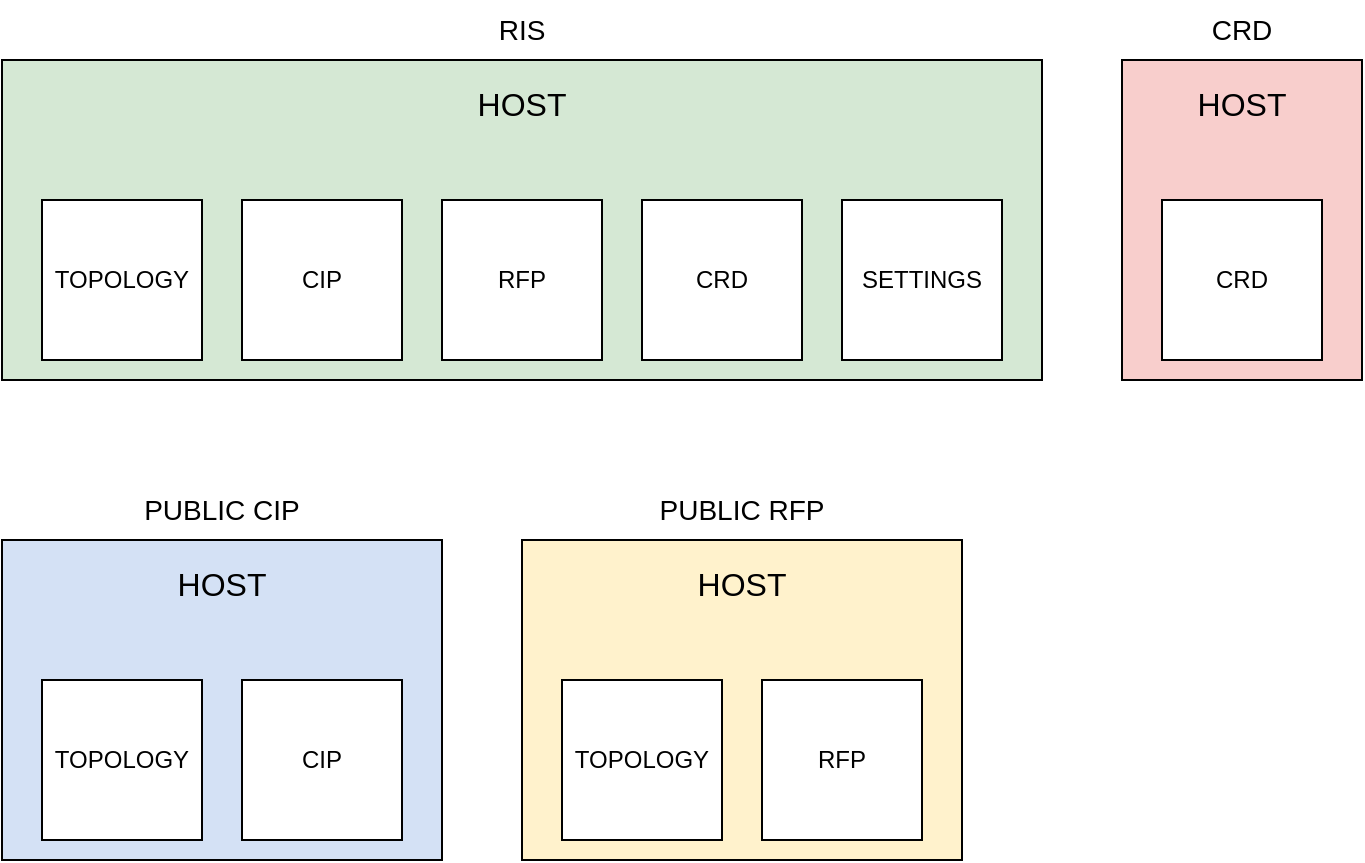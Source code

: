 <mxfile version="24.8.3">
  <diagram name="Page-1" id="6O1cr4mBH4c5QLP21h-N">
    <mxGraphModel dx="1647" dy="933" grid="1" gridSize="10" guides="1" tooltips="1" connect="1" arrows="1" fold="1" page="1" pageScale="1" pageWidth="1169" pageHeight="827" math="0" shadow="0">
      <root>
        <mxCell id="0" />
        <mxCell id="1" parent="0" />
        <mxCell id="Oc67pFwe3cu9w0bqrP2Q-1" value="&lt;div style=&quot;font-size: 16px;&quot;&gt;&lt;font style=&quot;font-size: 16px;&quot;&gt;HOST&lt;/font&gt;&lt;/div&gt;&lt;div style=&quot;font-size: 16px;&quot;&gt;&lt;font style=&quot;font-size: 16px;&quot;&gt;&lt;br&gt;&lt;/font&gt;&lt;/div&gt;&lt;div style=&quot;font-size: 16px;&quot;&gt;&lt;font style=&quot;font-size: 16px;&quot;&gt;&lt;br&gt;&lt;/font&gt;&lt;/div&gt;&lt;div style=&quot;font-size: 16px;&quot;&gt;&lt;font style=&quot;font-size: 16px;&quot;&gt;&lt;br&gt;&lt;/font&gt;&lt;/div&gt;&lt;div style=&quot;font-size: 16px;&quot;&gt;&lt;font style=&quot;font-size: 16px;&quot;&gt;&lt;br&gt;&lt;/font&gt;&lt;/div&gt;&lt;div style=&quot;font-size: 16px;&quot;&gt;&lt;font style=&quot;font-size: 16px;&quot;&gt;&lt;br&gt;&lt;/font&gt;&lt;/div&gt;&lt;div style=&quot;font-size: 16px;&quot;&gt;&lt;font style=&quot;font-size: 16px;&quot;&gt;&lt;br&gt;&lt;/font&gt;&lt;/div&gt;" style="whiteSpace=wrap;html=1;fillColor=#D5E8D4;" vertex="1" parent="1">
          <mxGeometry x="40" y="80" width="520" height="160" as="geometry" />
        </mxCell>
        <mxCell id="Oc67pFwe3cu9w0bqrP2Q-2" value="TOPOLOGY" style="whiteSpace=wrap;html=1;aspect=fixed;" vertex="1" parent="1">
          <mxGeometry x="60" y="150" width="80" height="80" as="geometry" />
        </mxCell>
        <mxCell id="Oc67pFwe3cu9w0bqrP2Q-4" value="CIP" style="whiteSpace=wrap;html=1;aspect=fixed;" vertex="1" parent="1">
          <mxGeometry x="160" y="150" width="80" height="80" as="geometry" />
        </mxCell>
        <mxCell id="Oc67pFwe3cu9w0bqrP2Q-5" value="RFP" style="whiteSpace=wrap;html=1;aspect=fixed;" vertex="1" parent="1">
          <mxGeometry x="260" y="150" width="80" height="80" as="geometry" />
        </mxCell>
        <mxCell id="Oc67pFwe3cu9w0bqrP2Q-6" value="CRD" style="whiteSpace=wrap;html=1;aspect=fixed;" vertex="1" parent="1">
          <mxGeometry x="360" y="150" width="80" height="80" as="geometry" />
        </mxCell>
        <mxCell id="Oc67pFwe3cu9w0bqrP2Q-7" value="SETTINGS" style="whiteSpace=wrap;html=1;aspect=fixed;" vertex="1" parent="1">
          <mxGeometry x="460" y="150" width="80" height="80" as="geometry" />
        </mxCell>
        <mxCell id="Oc67pFwe3cu9w0bqrP2Q-8" value="&lt;div style=&quot;font-size: 16px;&quot;&gt;&lt;font style=&quot;font-size: 16px;&quot;&gt;HOST&lt;/font&gt;&lt;/div&gt;&lt;div style=&quot;font-size: 16px;&quot;&gt;&lt;font style=&quot;font-size: 16px;&quot;&gt;&lt;br&gt;&lt;/font&gt;&lt;/div&gt;&lt;div style=&quot;font-size: 16px;&quot;&gt;&lt;font style=&quot;font-size: 16px;&quot;&gt;&lt;br&gt;&lt;/font&gt;&lt;/div&gt;&lt;div style=&quot;font-size: 16px;&quot;&gt;&lt;font style=&quot;font-size: 16px;&quot;&gt;&lt;br&gt;&lt;/font&gt;&lt;/div&gt;&lt;div style=&quot;font-size: 16px;&quot;&gt;&lt;font style=&quot;font-size: 16px;&quot;&gt;&lt;br&gt;&lt;/font&gt;&lt;/div&gt;&lt;div style=&quot;font-size: 16px;&quot;&gt;&lt;font style=&quot;font-size: 16px;&quot;&gt;&lt;br&gt;&lt;/font&gt;&lt;/div&gt;&lt;div style=&quot;font-size: 16px;&quot;&gt;&lt;font style=&quot;font-size: 16px;&quot;&gt;&lt;br&gt;&lt;/font&gt;&lt;/div&gt;" style="whiteSpace=wrap;html=1;fillColor=#D4E1F5;" vertex="1" parent="1">
          <mxGeometry x="40" y="320" width="220" height="160" as="geometry" />
        </mxCell>
        <mxCell id="Oc67pFwe3cu9w0bqrP2Q-9" value="TOPOLOGY" style="whiteSpace=wrap;html=1;aspect=fixed;" vertex="1" parent="1">
          <mxGeometry x="60" y="390" width="80" height="80" as="geometry" />
        </mxCell>
        <mxCell id="Oc67pFwe3cu9w0bqrP2Q-10" value="CIP" style="whiteSpace=wrap;html=1;aspect=fixed;" vertex="1" parent="1">
          <mxGeometry x="160" y="390" width="80" height="80" as="geometry" />
        </mxCell>
        <mxCell id="Oc67pFwe3cu9w0bqrP2Q-14" value="&lt;div style=&quot;font-size: 16px;&quot;&gt;&lt;font style=&quot;font-size: 16px;&quot;&gt;HOST&lt;/font&gt;&lt;/div&gt;&lt;div style=&quot;font-size: 16px;&quot;&gt;&lt;font style=&quot;font-size: 16px;&quot;&gt;&lt;br&gt;&lt;/font&gt;&lt;/div&gt;&lt;div style=&quot;font-size: 16px;&quot;&gt;&lt;font style=&quot;font-size: 16px;&quot;&gt;&lt;br&gt;&lt;/font&gt;&lt;/div&gt;&lt;div style=&quot;font-size: 16px;&quot;&gt;&lt;font style=&quot;font-size: 16px;&quot;&gt;&lt;br&gt;&lt;/font&gt;&lt;/div&gt;&lt;div style=&quot;font-size: 16px;&quot;&gt;&lt;font style=&quot;font-size: 16px;&quot;&gt;&lt;br&gt;&lt;/font&gt;&lt;/div&gt;&lt;div style=&quot;font-size: 16px;&quot;&gt;&lt;font style=&quot;font-size: 16px;&quot;&gt;&lt;br&gt;&lt;/font&gt;&lt;/div&gt;&lt;div style=&quot;font-size: 16px;&quot;&gt;&lt;font style=&quot;font-size: 16px;&quot;&gt;&lt;br&gt;&lt;/font&gt;&lt;/div&gt;" style="whiteSpace=wrap;html=1;fillColor=#FFF2CC;" vertex="1" parent="1">
          <mxGeometry x="300" y="320" width="220" height="160" as="geometry" />
        </mxCell>
        <mxCell id="Oc67pFwe3cu9w0bqrP2Q-15" value="TOPOLOGY" style="whiteSpace=wrap;html=1;aspect=fixed;" vertex="1" parent="1">
          <mxGeometry x="320" y="390" width="80" height="80" as="geometry" />
        </mxCell>
        <mxCell id="Oc67pFwe3cu9w0bqrP2Q-17" value="RFP" style="whiteSpace=wrap;html=1;aspect=fixed;" vertex="1" parent="1">
          <mxGeometry x="420" y="390" width="80" height="80" as="geometry" />
        </mxCell>
        <mxCell id="Oc67pFwe3cu9w0bqrP2Q-20" value="&lt;div style=&quot;font-size: 16px;&quot;&gt;&lt;font style=&quot;font-size: 16px;&quot;&gt;HOST&lt;/font&gt;&lt;/div&gt;&lt;div style=&quot;font-size: 16px;&quot;&gt;&lt;font style=&quot;font-size: 16px;&quot;&gt;&lt;br&gt;&lt;/font&gt;&lt;/div&gt;&lt;div style=&quot;font-size: 16px;&quot;&gt;&lt;font style=&quot;font-size: 16px;&quot;&gt;&lt;br&gt;&lt;/font&gt;&lt;/div&gt;&lt;div style=&quot;font-size: 16px;&quot;&gt;&lt;font style=&quot;font-size: 16px;&quot;&gt;&lt;br&gt;&lt;/font&gt;&lt;/div&gt;&lt;div style=&quot;font-size: 16px;&quot;&gt;&lt;font style=&quot;font-size: 16px;&quot;&gt;&lt;br&gt;&lt;/font&gt;&lt;/div&gt;&lt;div style=&quot;font-size: 16px;&quot;&gt;&lt;font style=&quot;font-size: 16px;&quot;&gt;&lt;br&gt;&lt;/font&gt;&lt;/div&gt;&lt;div style=&quot;font-size: 16px;&quot;&gt;&lt;font style=&quot;font-size: 16px;&quot;&gt;&lt;br&gt;&lt;/font&gt;&lt;/div&gt;" style="whiteSpace=wrap;html=1;fillColor=#F8CECC;" vertex="1" parent="1">
          <mxGeometry x="600" y="80" width="120" height="160" as="geometry" />
        </mxCell>
        <mxCell id="Oc67pFwe3cu9w0bqrP2Q-23" value="&lt;div&gt;CRD&lt;/div&gt;" style="whiteSpace=wrap;html=1;aspect=fixed;" vertex="1" parent="1">
          <mxGeometry x="620" y="150" width="80" height="80" as="geometry" />
        </mxCell>
        <mxCell id="Oc67pFwe3cu9w0bqrP2Q-29" value="RIS" style="text;html=1;align=center;verticalAlign=middle;whiteSpace=wrap;rounded=0;fontSize=14;" vertex="1" parent="1">
          <mxGeometry x="40" y="50" width="520" height="30" as="geometry" />
        </mxCell>
        <mxCell id="Oc67pFwe3cu9w0bqrP2Q-30" value="CRD" style="text;html=1;align=center;verticalAlign=middle;whiteSpace=wrap;rounded=0;fontSize=14;" vertex="1" parent="1">
          <mxGeometry x="600" y="50" width="120" height="30" as="geometry" />
        </mxCell>
        <mxCell id="Oc67pFwe3cu9w0bqrP2Q-31" value="&lt;div&gt;PUBLIC CIP&lt;/div&gt;" style="text;html=1;align=center;verticalAlign=middle;whiteSpace=wrap;rounded=0;fontSize=14;" vertex="1" parent="1">
          <mxGeometry x="40" y="290" width="220" height="30" as="geometry" />
        </mxCell>
        <mxCell id="Oc67pFwe3cu9w0bqrP2Q-32" value="&lt;div&gt;PUBLIC RFP&lt;br&gt;&lt;/div&gt;" style="text;html=1;align=center;verticalAlign=middle;whiteSpace=wrap;rounded=0;fontSize=14;" vertex="1" parent="1">
          <mxGeometry x="300" y="290" width="220" height="30" as="geometry" />
        </mxCell>
      </root>
    </mxGraphModel>
  </diagram>
</mxfile>
